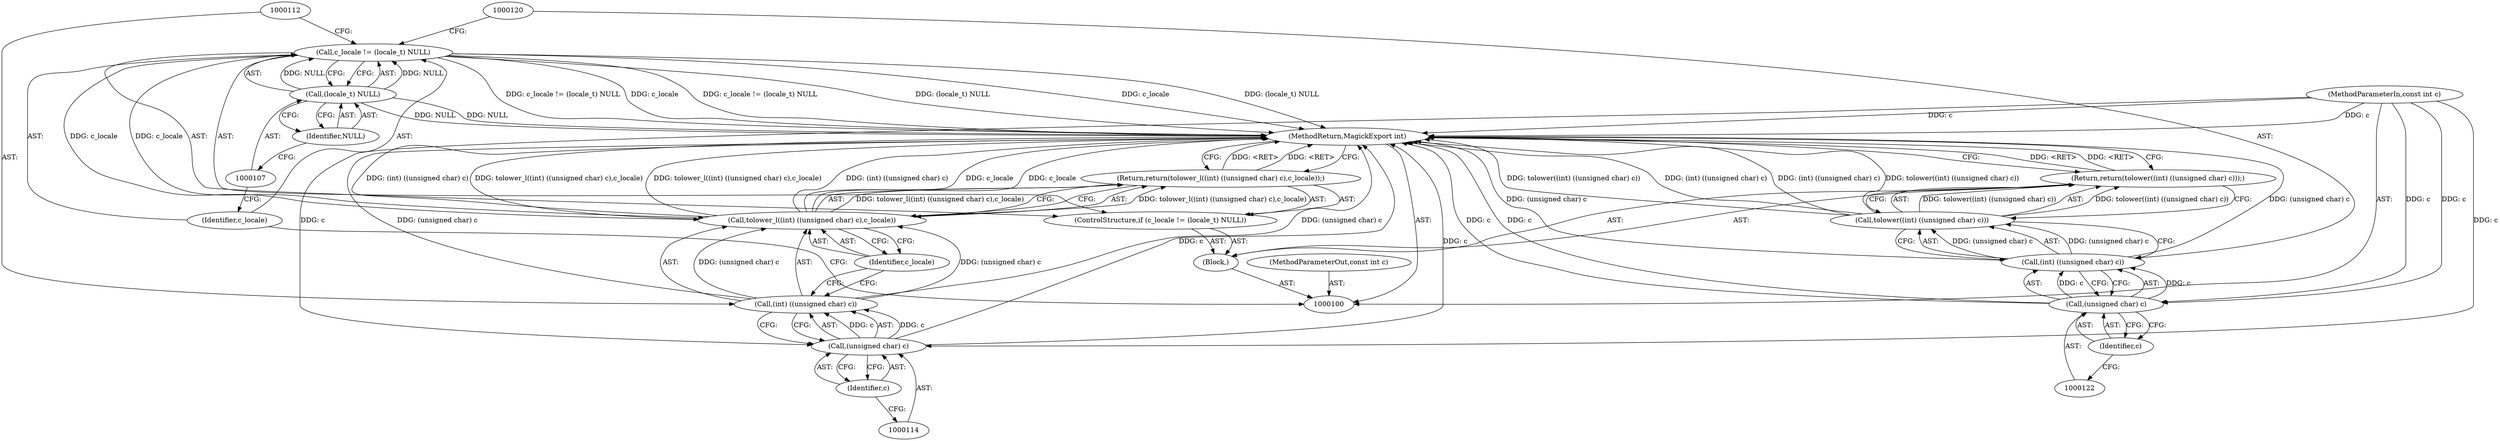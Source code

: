 digraph "0_ImageMagick_07eebcd72f45c8fd7563d3f9ec5d2bed48f65f36" {
"1000124" [label="(MethodReturn,MagickExport int)"];
"1000101" [label="(MethodParameterIn,const int c)"];
"1000149" [label="(MethodParameterOut,const int c)"];
"1000102" [label="(Block,)"];
"1000106" [label="(Call,(locale_t) NULL)"];
"1000103" [label="(ControlStructure,if (c_locale != (locale_t) NULL))"];
"1000108" [label="(Identifier,NULL)"];
"1000104" [label="(Call,c_locale != (locale_t) NULL)"];
"1000105" [label="(Identifier,c_locale)"];
"1000110" [label="(Call,tolower_l((int) ((unsigned char) c),c_locale))"];
"1000111" [label="(Call,(int) ((unsigned char) c))"];
"1000113" [label="(Call,(unsigned char) c)"];
"1000109" [label="(Return,return(tolower_l((int) ((unsigned char) c),c_locale));)"];
"1000115" [label="(Identifier,c)"];
"1000116" [label="(Identifier,c_locale)"];
"1000119" [label="(Call,(int) ((unsigned char) c))"];
"1000117" [label="(Return,return(tolower((int) ((unsigned char) c)));)"];
"1000121" [label="(Call,(unsigned char) c)"];
"1000123" [label="(Identifier,c)"];
"1000118" [label="(Call,tolower((int) ((unsigned char) c)))"];
"1000124" -> "1000100"  [label="AST: "];
"1000124" -> "1000109"  [label="CFG: "];
"1000124" -> "1000117"  [label="CFG: "];
"1000106" -> "1000124"  [label="DDG: NULL"];
"1000104" -> "1000124"  [label="DDG: c_locale != (locale_t) NULL"];
"1000104" -> "1000124"  [label="DDG: c_locale"];
"1000104" -> "1000124"  [label="DDG: (locale_t) NULL"];
"1000121" -> "1000124"  [label="DDG: c"];
"1000118" -> "1000124"  [label="DDG: tolower((int) ((unsigned char) c))"];
"1000118" -> "1000124"  [label="DDG: (int) ((unsigned char) c)"];
"1000113" -> "1000124"  [label="DDG: c"];
"1000119" -> "1000124"  [label="DDG: (unsigned char) c"];
"1000111" -> "1000124"  [label="DDG: (unsigned char) c"];
"1000101" -> "1000124"  [label="DDG: c"];
"1000110" -> "1000124"  [label="DDG: tolower_l((int) ((unsigned char) c),c_locale)"];
"1000110" -> "1000124"  [label="DDG: (int) ((unsigned char) c)"];
"1000110" -> "1000124"  [label="DDG: c_locale"];
"1000117" -> "1000124"  [label="DDG: <RET>"];
"1000109" -> "1000124"  [label="DDG: <RET>"];
"1000101" -> "1000100"  [label="AST: "];
"1000101" -> "1000124"  [label="DDG: c"];
"1000101" -> "1000113"  [label="DDG: c"];
"1000101" -> "1000121"  [label="DDG: c"];
"1000149" -> "1000100"  [label="AST: "];
"1000102" -> "1000100"  [label="AST: "];
"1000103" -> "1000102"  [label="AST: "];
"1000117" -> "1000102"  [label="AST: "];
"1000106" -> "1000104"  [label="AST: "];
"1000106" -> "1000108"  [label="CFG: "];
"1000107" -> "1000106"  [label="AST: "];
"1000108" -> "1000106"  [label="AST: "];
"1000104" -> "1000106"  [label="CFG: "];
"1000106" -> "1000124"  [label="DDG: NULL"];
"1000106" -> "1000104"  [label="DDG: NULL"];
"1000103" -> "1000102"  [label="AST: "];
"1000104" -> "1000103"  [label="AST: "];
"1000109" -> "1000103"  [label="AST: "];
"1000108" -> "1000106"  [label="AST: "];
"1000108" -> "1000107"  [label="CFG: "];
"1000106" -> "1000108"  [label="CFG: "];
"1000104" -> "1000103"  [label="AST: "];
"1000104" -> "1000106"  [label="CFG: "];
"1000105" -> "1000104"  [label="AST: "];
"1000106" -> "1000104"  [label="AST: "];
"1000112" -> "1000104"  [label="CFG: "];
"1000120" -> "1000104"  [label="CFG: "];
"1000104" -> "1000124"  [label="DDG: c_locale != (locale_t) NULL"];
"1000104" -> "1000124"  [label="DDG: c_locale"];
"1000104" -> "1000124"  [label="DDG: (locale_t) NULL"];
"1000106" -> "1000104"  [label="DDG: NULL"];
"1000104" -> "1000110"  [label="DDG: c_locale"];
"1000105" -> "1000104"  [label="AST: "];
"1000105" -> "1000100"  [label="CFG: "];
"1000107" -> "1000105"  [label="CFG: "];
"1000110" -> "1000109"  [label="AST: "];
"1000110" -> "1000116"  [label="CFG: "];
"1000111" -> "1000110"  [label="AST: "];
"1000116" -> "1000110"  [label="AST: "];
"1000109" -> "1000110"  [label="CFG: "];
"1000110" -> "1000124"  [label="DDG: tolower_l((int) ((unsigned char) c),c_locale)"];
"1000110" -> "1000124"  [label="DDG: (int) ((unsigned char) c)"];
"1000110" -> "1000124"  [label="DDG: c_locale"];
"1000110" -> "1000109"  [label="DDG: tolower_l((int) ((unsigned char) c),c_locale)"];
"1000111" -> "1000110"  [label="DDG: (unsigned char) c"];
"1000104" -> "1000110"  [label="DDG: c_locale"];
"1000111" -> "1000110"  [label="AST: "];
"1000111" -> "1000113"  [label="CFG: "];
"1000112" -> "1000111"  [label="AST: "];
"1000113" -> "1000111"  [label="AST: "];
"1000116" -> "1000111"  [label="CFG: "];
"1000111" -> "1000124"  [label="DDG: (unsigned char) c"];
"1000111" -> "1000110"  [label="DDG: (unsigned char) c"];
"1000113" -> "1000111"  [label="DDG: c"];
"1000113" -> "1000111"  [label="AST: "];
"1000113" -> "1000115"  [label="CFG: "];
"1000114" -> "1000113"  [label="AST: "];
"1000115" -> "1000113"  [label="AST: "];
"1000111" -> "1000113"  [label="CFG: "];
"1000113" -> "1000124"  [label="DDG: c"];
"1000113" -> "1000111"  [label="DDG: c"];
"1000101" -> "1000113"  [label="DDG: c"];
"1000109" -> "1000103"  [label="AST: "];
"1000109" -> "1000110"  [label="CFG: "];
"1000110" -> "1000109"  [label="AST: "];
"1000124" -> "1000109"  [label="CFG: "];
"1000109" -> "1000124"  [label="DDG: <RET>"];
"1000110" -> "1000109"  [label="DDG: tolower_l((int) ((unsigned char) c),c_locale)"];
"1000115" -> "1000113"  [label="AST: "];
"1000115" -> "1000114"  [label="CFG: "];
"1000113" -> "1000115"  [label="CFG: "];
"1000116" -> "1000110"  [label="AST: "];
"1000116" -> "1000111"  [label="CFG: "];
"1000110" -> "1000116"  [label="CFG: "];
"1000119" -> "1000118"  [label="AST: "];
"1000119" -> "1000121"  [label="CFG: "];
"1000120" -> "1000119"  [label="AST: "];
"1000121" -> "1000119"  [label="AST: "];
"1000118" -> "1000119"  [label="CFG: "];
"1000119" -> "1000124"  [label="DDG: (unsigned char) c"];
"1000119" -> "1000118"  [label="DDG: (unsigned char) c"];
"1000121" -> "1000119"  [label="DDG: c"];
"1000117" -> "1000102"  [label="AST: "];
"1000117" -> "1000118"  [label="CFG: "];
"1000118" -> "1000117"  [label="AST: "];
"1000124" -> "1000117"  [label="CFG: "];
"1000117" -> "1000124"  [label="DDG: <RET>"];
"1000118" -> "1000117"  [label="DDG: tolower((int) ((unsigned char) c))"];
"1000121" -> "1000119"  [label="AST: "];
"1000121" -> "1000123"  [label="CFG: "];
"1000122" -> "1000121"  [label="AST: "];
"1000123" -> "1000121"  [label="AST: "];
"1000119" -> "1000121"  [label="CFG: "];
"1000121" -> "1000124"  [label="DDG: c"];
"1000121" -> "1000119"  [label="DDG: c"];
"1000101" -> "1000121"  [label="DDG: c"];
"1000123" -> "1000121"  [label="AST: "];
"1000123" -> "1000122"  [label="CFG: "];
"1000121" -> "1000123"  [label="CFG: "];
"1000118" -> "1000117"  [label="AST: "];
"1000118" -> "1000119"  [label="CFG: "];
"1000119" -> "1000118"  [label="AST: "];
"1000117" -> "1000118"  [label="CFG: "];
"1000118" -> "1000124"  [label="DDG: tolower((int) ((unsigned char) c))"];
"1000118" -> "1000124"  [label="DDG: (int) ((unsigned char) c)"];
"1000118" -> "1000117"  [label="DDG: tolower((int) ((unsigned char) c))"];
"1000119" -> "1000118"  [label="DDG: (unsigned char) c"];
}
